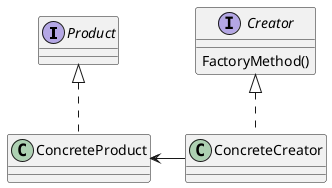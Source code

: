 @startuml factory
scale 1

interface Product{}

interface Creator{
    FactoryMethod()
}

class ConcreteProduct{}

class ConcreteCreator{}

Product <|.. ConcreteProduct
Creator <|.. ConcreteCreator

ConcreteProduct <-right- ConcreteCreator

@enduml
